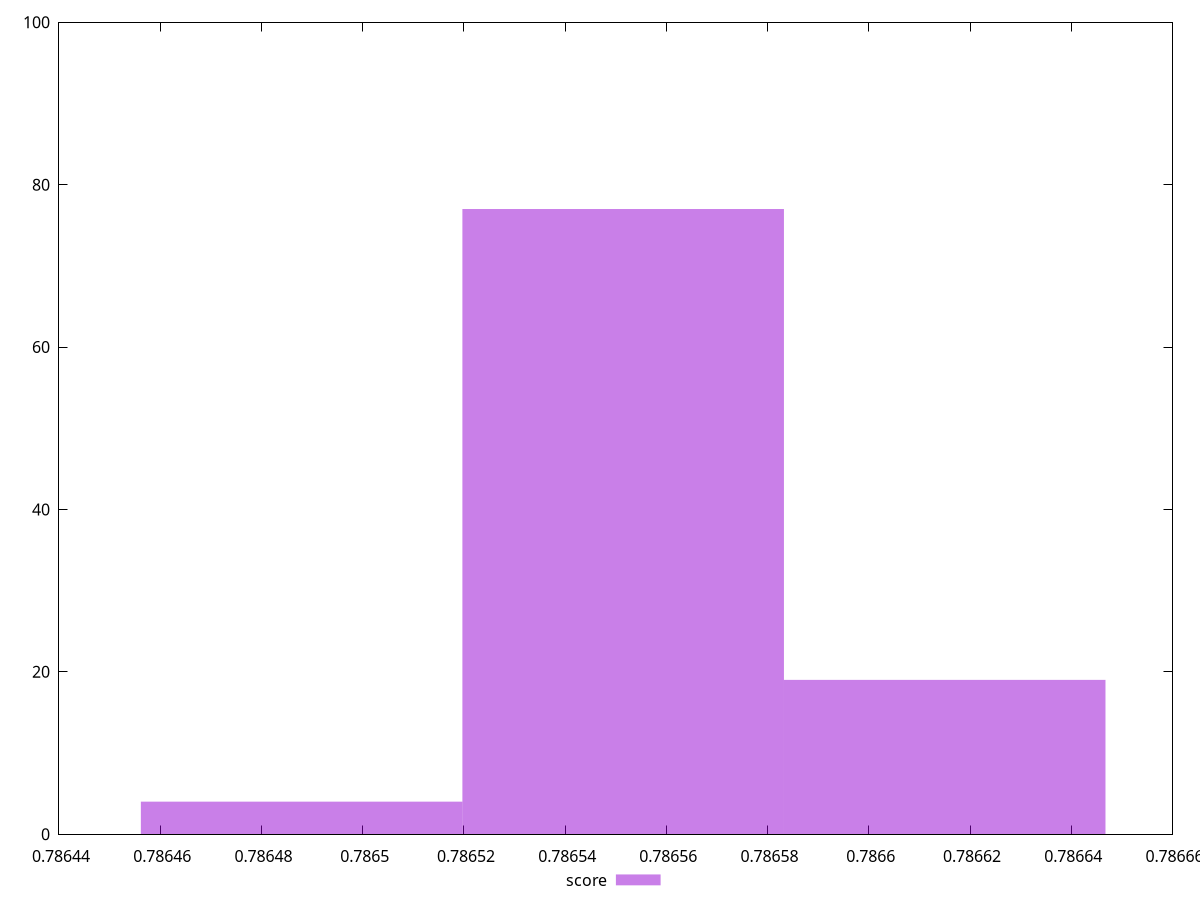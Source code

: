 reset
set terminal svg size 640, 490 enhanced background rgb 'white'
set output "reprap/uses-long-cache-ttl/samples/pages+cached+noadtech/score/histogram.svg"

$score <<EOF
0.7865514656948768 77
0.7866149946073794 19
0.7864879367823742 4
EOF

set key outside below
set boxwidth 0.00006352891250261503
set yrange [0:100]
set style fill transparent solid 0.5 noborder

plot \
  $score title "score" with boxes, \


reset